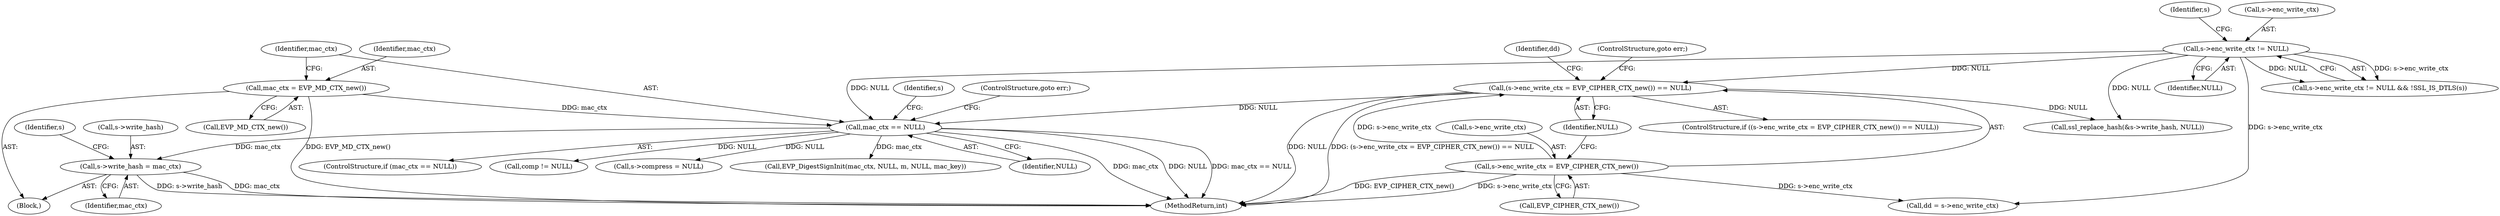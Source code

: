 digraph "0_openssl_4ad93618d26a3ea23d36ad5498ff4f59eff3a4d2_4@API" {
"1000405" [label="(Call,s->write_hash = mac_ctx)"];
"1000401" [label="(Call,mac_ctx == NULL)"];
"1000397" [label="(Call,mac_ctx = EVP_MD_CTX_new())"];
"1000380" [label="(Call,(s->enc_write_ctx = EVP_CIPHER_CTX_new()) == NULL)"];
"1000381" [label="(Call,s->enc_write_ctx = EVP_CIPHER_CTX_new())"];
"1000367" [label="(Call,s->enc_write_ctx != NULL)"];
"1000388" [label="(Call,dd = s->enc_write_ctx)"];
"1000403" [label="(Identifier,NULL)"];
"1000367" [label="(Call,s->enc_write_ctx != NULL)"];
"1000406" [label="(Call,s->write_hash)"];
"1000386" [label="(Identifier,NULL)"];
"1000385" [label="(Call,EVP_CIPHER_CTX_new())"];
"1000389" [label="(Identifier,dd)"];
"1000381" [label="(Call,s->enc_write_ctx = EVP_CIPHER_CTX_new())"];
"1000374" [label="(Identifier,s)"];
"1000387" [label="(ControlStructure,goto err;)"];
"1000368" [label="(Call,s->enc_write_ctx)"];
"1000400" [label="(ControlStructure,if (mac_ctx == NULL))"];
"1000402" [label="(Identifier,mac_ctx)"];
"1000379" [label="(ControlStructure,if ((s->enc_write_ctx = EVP_CIPHER_CTX_new()) == NULL))"];
"1000398" [label="(Identifier,mac_ctx)"];
"1000366" [label="(Call,s->enc_write_ctx != NULL && !SSL_IS_DTLS(s))"];
"1000435" [label="(Call,comp != NULL)"];
"1000401" [label="(Call,mac_ctx == NULL)"];
"1000427" [label="(Identifier,s)"];
"1000399" [label="(Call,EVP_MD_CTX_new())"];
"1000404" [label="(ControlStructure,goto err;)"];
"1000380" [label="(Call,(s->enc_write_ctx = EVP_CIPHER_CTX_new()) == NULL)"];
"1000371" [label="(Identifier,NULL)"];
"1000414" [label="(Call,ssl_replace_hash(&s->write_hash, NULL))"];
"1001020" [label="(MethodReturn,int)"];
"1000407" [label="(Identifier,s)"];
"1000382" [label="(Call,s->enc_write_ctx)"];
"1000429" [label="(Call,s->compress = NULL)"];
"1000405" [label="(Call,s->write_hash = mac_ctx)"];
"1000397" [label="(Call,mac_ctx = EVP_MD_CTX_new())"];
"1000396" [label="(Block,)"];
"1000657" [label="(Call,EVP_DigestSignInit(mac_ctx, NULL, m, NULL, mac_key))"];
"1000409" [label="(Identifier,mac_ctx)"];
"1000405" -> "1000396"  [label="AST: "];
"1000405" -> "1000409"  [label="CFG: "];
"1000406" -> "1000405"  [label="AST: "];
"1000409" -> "1000405"  [label="AST: "];
"1000427" -> "1000405"  [label="CFG: "];
"1000405" -> "1001020"  [label="DDG: mac_ctx"];
"1000405" -> "1001020"  [label="DDG: s->write_hash"];
"1000401" -> "1000405"  [label="DDG: mac_ctx"];
"1000401" -> "1000400"  [label="AST: "];
"1000401" -> "1000403"  [label="CFG: "];
"1000402" -> "1000401"  [label="AST: "];
"1000403" -> "1000401"  [label="AST: "];
"1000404" -> "1000401"  [label="CFG: "];
"1000407" -> "1000401"  [label="CFG: "];
"1000401" -> "1001020"  [label="DDG: mac_ctx == NULL"];
"1000401" -> "1001020"  [label="DDG: mac_ctx"];
"1000401" -> "1001020"  [label="DDG: NULL"];
"1000397" -> "1000401"  [label="DDG: mac_ctx"];
"1000380" -> "1000401"  [label="DDG: NULL"];
"1000367" -> "1000401"  [label="DDG: NULL"];
"1000401" -> "1000429"  [label="DDG: NULL"];
"1000401" -> "1000435"  [label="DDG: NULL"];
"1000401" -> "1000657"  [label="DDG: mac_ctx"];
"1000397" -> "1000396"  [label="AST: "];
"1000397" -> "1000399"  [label="CFG: "];
"1000398" -> "1000397"  [label="AST: "];
"1000399" -> "1000397"  [label="AST: "];
"1000402" -> "1000397"  [label="CFG: "];
"1000397" -> "1001020"  [label="DDG: EVP_MD_CTX_new()"];
"1000380" -> "1000379"  [label="AST: "];
"1000380" -> "1000386"  [label="CFG: "];
"1000381" -> "1000380"  [label="AST: "];
"1000386" -> "1000380"  [label="AST: "];
"1000387" -> "1000380"  [label="CFG: "];
"1000389" -> "1000380"  [label="CFG: "];
"1000380" -> "1001020"  [label="DDG: (s->enc_write_ctx = EVP_CIPHER_CTX_new()) == NULL"];
"1000380" -> "1001020"  [label="DDG: NULL"];
"1000381" -> "1000380"  [label="DDG: s->enc_write_ctx"];
"1000367" -> "1000380"  [label="DDG: NULL"];
"1000380" -> "1000414"  [label="DDG: NULL"];
"1000381" -> "1000385"  [label="CFG: "];
"1000382" -> "1000381"  [label="AST: "];
"1000385" -> "1000381"  [label="AST: "];
"1000386" -> "1000381"  [label="CFG: "];
"1000381" -> "1001020"  [label="DDG: s->enc_write_ctx"];
"1000381" -> "1001020"  [label="DDG: EVP_CIPHER_CTX_new()"];
"1000381" -> "1000388"  [label="DDG: s->enc_write_ctx"];
"1000367" -> "1000366"  [label="AST: "];
"1000367" -> "1000371"  [label="CFG: "];
"1000368" -> "1000367"  [label="AST: "];
"1000371" -> "1000367"  [label="AST: "];
"1000374" -> "1000367"  [label="CFG: "];
"1000366" -> "1000367"  [label="CFG: "];
"1000367" -> "1000366"  [label="DDG: s->enc_write_ctx"];
"1000367" -> "1000366"  [label="DDG: NULL"];
"1000367" -> "1000388"  [label="DDG: s->enc_write_ctx"];
"1000367" -> "1000414"  [label="DDG: NULL"];
}
